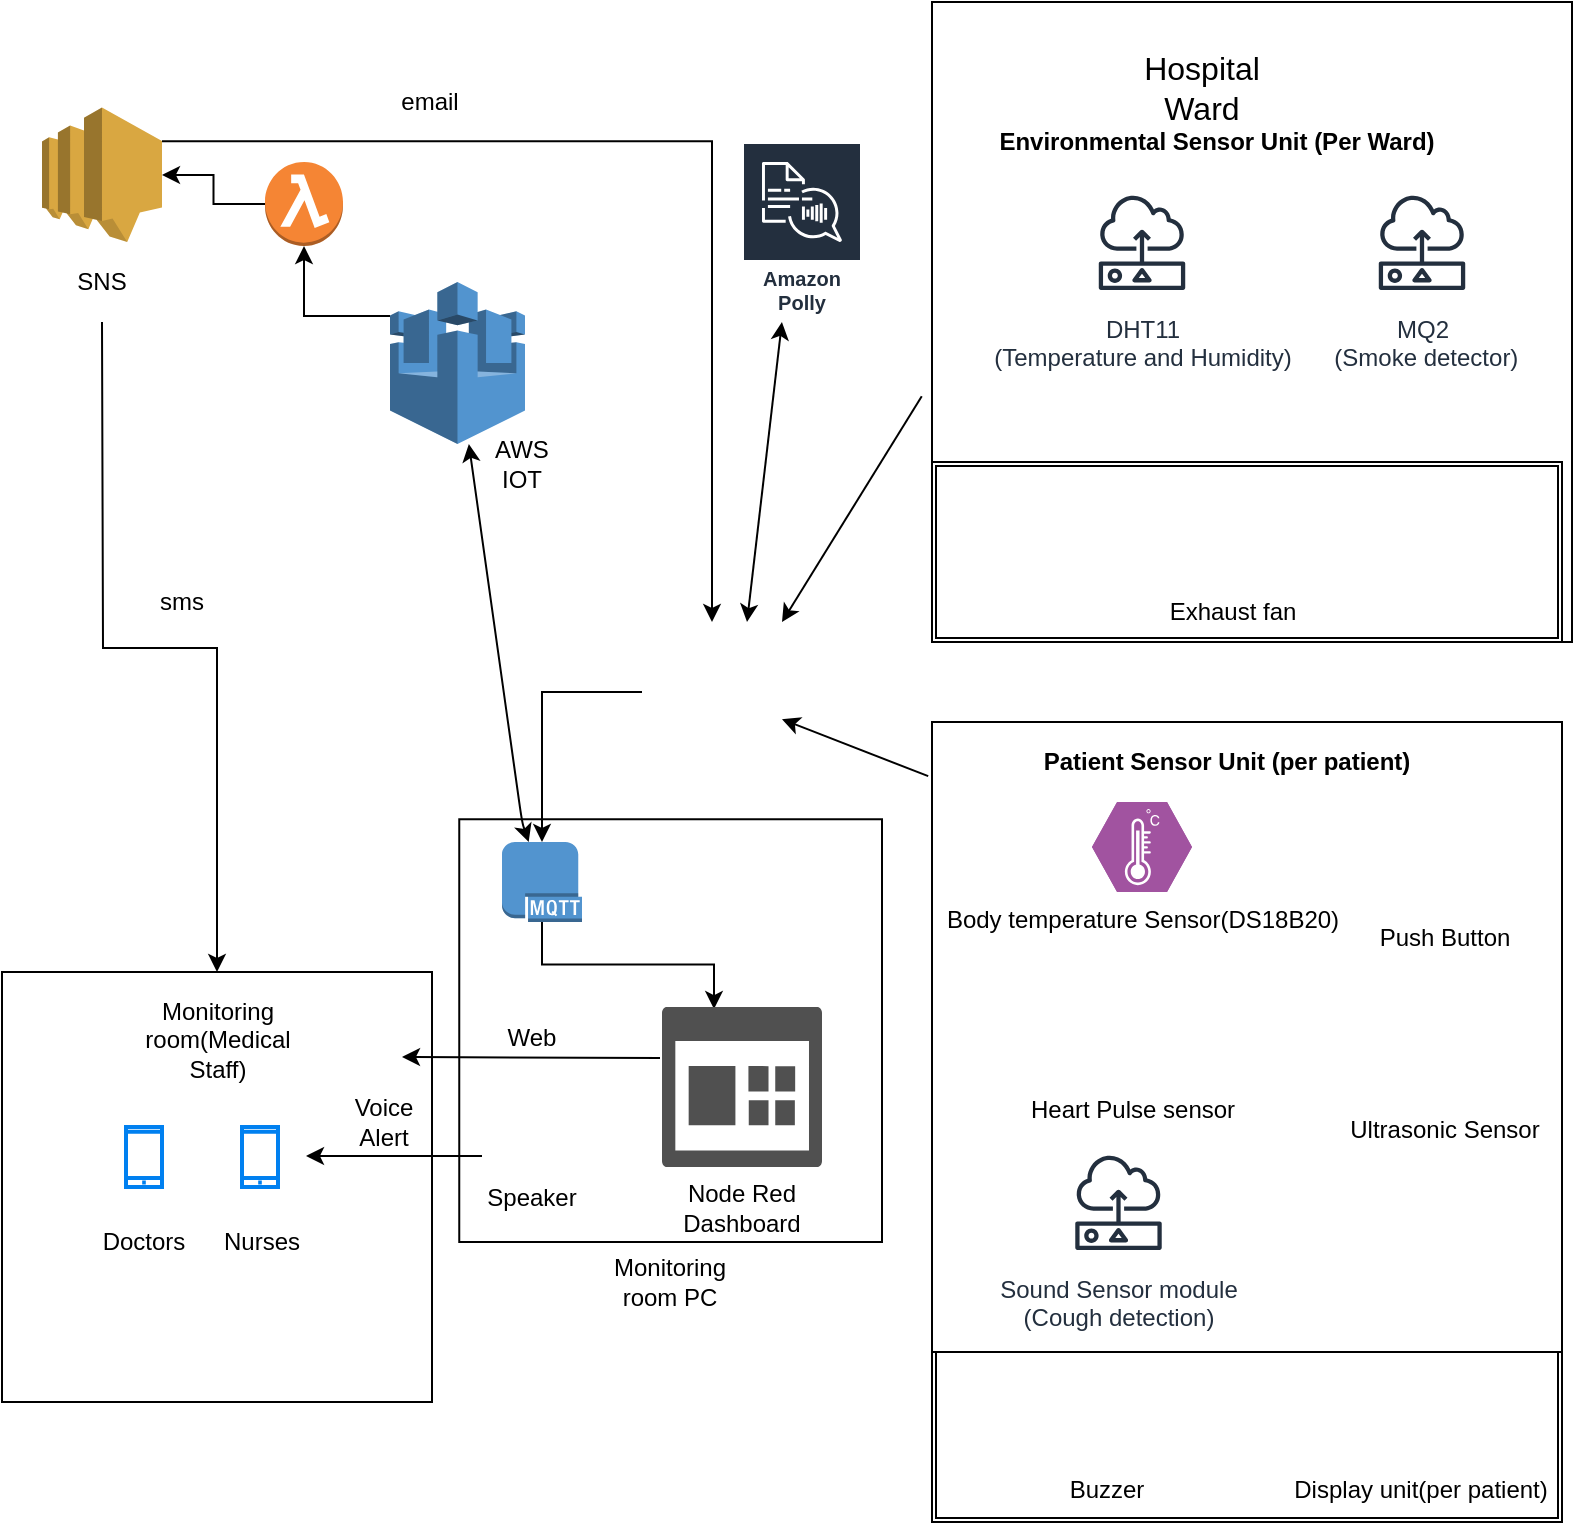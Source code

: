 <mxfile version="13.6.6" type="device"><diagram id="XfSwb2mFr6GQWnFpqz1I" name="Page-1"><mxGraphModel dx="1186" dy="715" grid="1" gridSize="10" guides="1" tooltips="1" connect="1" arrows="1" fold="1" page="1" pageScale="1" pageWidth="850" pageHeight="1100" math="0" shadow="0"><root><mxCell id="0"/><mxCell id="1" parent="0"/><mxCell id="04sG9LKpEZDFUy4vAUN4-1" value="" style="whiteSpace=wrap;html=1;aspect=fixed;" vertex="1" parent="1"><mxGeometry x="238.63" y="408.63" width="211.37" height="211.37" as="geometry"/></mxCell><mxCell id="mi8o4MVFujujMCuAvlgr-3" value="&lt;span style=&quot;color: rgba(0 , 0 , 0 , 0) ; font-family: monospace ; font-size: 0px&quot;&gt;%3CmxGraphModel%3E%3Croot%3E%3CmxCell%20id%3D%220%22%2F%3E%3CmxCell%20id%3D%221%22%20parent%3D%220%22%2F%3E%3CmxCell%20id%3D%222%22%20value%3D%22DHT11(Temperature%20and%20Humidity)%26lt%3Bbr%26gt%3B%26lt%3Bbr%26gt%3B%26lt%3Bspan%20style%3D%26quot%3Bcolor%3A%20rgba(0%20%2C%200%20%2C%200%20%2C%200)%20%3B%20font-family%3A%20monospace%20%3B%20font-size%3A%200px%26quot%3B%26gt%3B%253CmxGraphModel%253E%253Croot%253E%253CmxCell%2520id%253D%25220%2522%252F%253E%253CmxCell%2520id%253D%25221%2522%2520parent%253D%25220%2522%252F%253E%253CmxCell%2520id%253D%25222%2522%2520value%253D%2522DHT11(Temperature%2520and%2520Humidity)%2522%2520style%253D%2522outlineConnect%253D0%253BfontColor%253D%2523232F3E%253BgradientColor%253Dnone%253BstrokeColor%253D%2523232F3E%253BfillColor%253D%2523ffffff%253Bdashed%253D0%253BverticalLabelPosition%253Dbottom%253BverticalAlign%253Dtop%253Balign%253Dcenter%253Bhtml%253D1%253BfontSize%253D12%253BfontStyle%253D0%253Baspect%253Dfixed%253Bshape%253Dmxgraph.aws4.resourceIcon%253BresIcon%253Dmxgraph.aws4.sensor%253B%2522%2520vertex%253D%25221%2522%2520parent%253D%25221%2522%253E%253CmxGeometry%2520x%253D%2522530%2522%2520y%253D%252280%2522%2520width%253D%252260%2522%2520height%253D%252260%2522%2520as%253D%2522geometry%2522%252F%253E%253C%252FmxCell%253E%253C%252Froot%253E%253C%252FmxGraphModel%253E%26lt%3B%2Fspan%26gt%3B%22%20style%3D%22outlineConnect%3D0%3BfontColor%3D%23232F3E%3BgradientColor%3Dnone%3BstrokeColor%3D%23232F3E%3BfillColor%3D%23ffffff%3Bdashed%3D0%3BverticalLabelPosition%3Dbottom%3BverticalAlign%3Dtop%3Balign%3Dcenter%3Bhtml%3D1%3BfontSize%3D12%3BfontStyle%3D0%3Baspect%3Dfixed%3Bshape%3Dmxgraph.aws4.resourceIcon%3BresIcon%3Dmxgraph.aws4.sensor%3B%22%20vertex%3D%221%22%20parent%3D%221%22%3E%3CmxGeometry%20x%3D%22530%22%20y%3D%2280%22%20width%3D%2260%22%20height%3D%2260%22%20as%3D%22geometry%22%2F%3E%3C%2FmxCell%3E%3C%2Froot%3E%3C%2FmxGraphModel%3E&lt;/span&gt;" style="whiteSpace=wrap;html=1;aspect=fixed;" parent="1" vertex="1"><mxGeometry x="475" width="320" height="320" as="geometry"/></mxCell><mxCell id="gpGH8ShU2RX-AqMDyuwL-3" value="" style="shape=ext;double=1;rounded=0;whiteSpace=wrap;html=1;strokeWidth=1;" parent="1" vertex="1"><mxGeometry x="475" y="230" width="315" height="90" as="geometry"/></mxCell><mxCell id="9GIUnH-gIedLBlGgEpIJ-8" value="" style="shape=ext;double=1;rounded=0;whiteSpace=wrap;html=1;strokeWidth=1;" parent="1" vertex="1"><mxGeometry x="475" y="670" width="315" height="90" as="geometry"/></mxCell><mxCell id="mi8o4MVFujujMCuAvlgr-76" style="edgeStyle=orthogonalEdgeStyle;rounded=0;orthogonalLoop=1;jettySize=auto;html=1;exitX=0;exitY=0.5;exitDx=0;exitDy=0;" parent="1" source="mi8o4MVFujujMCuAvlgr-1" target="mi8o4MVFujujMCuAvlgr-15" edge="1"><mxGeometry relative="1" as="geometry"/></mxCell><mxCell id="mi8o4MVFujujMCuAvlgr-1" value="" style="shape=image;html=1;verticalAlign=top;verticalLabelPosition=bottom;labelBackgroundColor=#ffffff;imageAspect=0;aspect=fixed;image=https://cdn4.iconfinder.com/data/icons/logos-and-brands/512/272_Raspberry_Pi_logo-128.png" parent="1" vertex="1"><mxGeometry x="330" y="310" width="70" height="70" as="geometry"/></mxCell><mxCell id="mi8o4MVFujujMCuAvlgr-4" value="DHT11&lt;br&gt;(Temperature and Humidity)&lt;br&gt;&lt;br&gt;&lt;span style=&quot;color: rgba(0 , 0 , 0 , 0) ; font-family: monospace ; font-size: 0px&quot;&gt;%3CmxGraphModel%3E%3Croot%3E%3CmxCell%20id%3D%220%22%2F%3E%3CmxCell%20id%3D%221%22%20parent%3D%220%22%2F%3E%3CmxCell%20id%3D%222%22%20value%3D%22DHT11(Temperature%20and%20Humidity)%22%20style%3D%22outlineConnect%3D0%3BfontColor%3D%23232F3E%3BgradientColor%3Dnone%3BstrokeColor%3D%23232F3E%3BfillColor%3D%23ffffff%3Bdashed%3D0%3BverticalLabelPosition%3Dbottom%3BverticalAlign%3Dtop%3Balign%3Dcenter%3Bhtml%3D1%3BfontSize%3D12%3BfontStyle%3D0%3Baspect%3Dfixed%3Bshape%3Dmxgraph.aws4.resourceIcon%3BresIcon%3Dmxgraph.aws4.sensor%3B%22%20vertex%3D%221%22%20parent%3D%221%22%3E%3CmxGeometry%20x%3D%22530%22%20y%3D%2280%22%20width%3D%2260%22%20height%3D%2260%22%20as%3D%22geometry%22%2F%3E%3C%2FmxCell%3E%3C%2Froot%3E%3C%2FmxGraphModel%3E&lt;/span&gt;" style="outlineConnect=0;fontColor=#232F3E;gradientColor=none;strokeColor=#232F3E;fillColor=#ffffff;dashed=0;verticalLabelPosition=bottom;verticalAlign=top;align=center;html=1;fontSize=12;fontStyle=0;aspect=fixed;shape=mxgraph.aws4.resourceIcon;resIcon=mxgraph.aws4.sensor;" parent="1" vertex="1"><mxGeometry x="550" y="90" width="60" height="60" as="geometry"/></mxCell><mxCell id="mi8o4MVFujujMCuAvlgr-5" value="&lt;font style=&quot;font-size: 12px&quot;&gt;&lt;b&gt;Environmental Sensor Unit (Per Ward)&lt;/b&gt;&lt;/font&gt;" style="text;html=1;strokeColor=none;fillColor=none;align=center;verticalAlign=middle;whiteSpace=wrap;rounded=0;" parent="1" vertex="1"><mxGeometry x="500" y="60" width="235" height="20" as="geometry"/></mxCell><mxCell id="mi8o4MVFujujMCuAvlgr-6" value="MQ2&lt;br&gt;&amp;nbsp;(Smoke detector)" style="outlineConnect=0;fontColor=#232F3E;gradientColor=none;strokeColor=#232F3E;fillColor=#ffffff;dashed=0;verticalLabelPosition=bottom;verticalAlign=top;align=center;html=1;fontSize=12;fontStyle=0;aspect=fixed;shape=mxgraph.aws4.resourceIcon;resIcon=mxgraph.aws4.sensor;" parent="1" vertex="1"><mxGeometry x="690" y="90" width="60" height="60" as="geometry"/></mxCell><mxCell id="mi8o4MVFujujMCuAvlgr-7" value="&lt;span style=&quot;color: rgba(0 , 0 , 0 , 0) ; font-family: monospace ; font-size: 0px&quot;&gt;%3CmxGraphModel%3E%3Croot%3E%3CmxCell%20id%3D%220%22%2F%3E%3CmxCell%20id%3D%221%22%20parent%3D%220%22%2F%3E%3CmxCell%20id%3D%222%22%20value%3D%22DHT11(Temperature%20and%20Humidity)%26lt%3Bbr%26gt%3B%26lt%3Bbr%26gt%3B%26lt%3Bspan%20style%3D%26quot%3Bcolor%3A%20rgba(0%20%2C%200%20%2C%200%20%2C%200)%20%3B%20font-family%3A%20monospace%20%3B%20font-size%3A%200px%26quot%3B%26gt%3B%253CmxGraphModel%253E%253Croot%253E%253CmxCell%2520id%253D%25220%2522%252F%253E%253CmxCell%2520id%253D%25221%2522%2520parent%253D%25220%2522%252F%253E%253CmxCell%2520id%253D%25222%2522%2520value%253D%2522DHT11(Temperature%2520and%2520Humidity)%2522%2520style%253D%2522outlineConnect%253D0%253BfontColor%253D%2523232F3E%253BgradientColor%253Dnone%253BstrokeColor%253D%2523232F3E%253BfillColor%253D%2523ffffff%253Bdashed%253D0%253BverticalLabelPosition%253Dbottom%253BverticalAlign%253Dtop%253Balign%253Dcenter%253Bhtml%253D1%253BfontSize%253D12%253BfontStyle%253D0%253Baspect%253Dfixed%253Bshape%253Dmxgraph.aws4.resourceIcon%253BresIcon%253Dmxgraph.aws4.sensor%253B%2522%2520vertex%253D%25221%2522%2520parent%253D%25221%2522%253E%253CmxGeometry%2520x%253D%2522530%2522%2520y%253D%252280%2522%2520width%253D%252260%2522%2520height%253D%252260%2522%2520as%253D%2522geometry%2522%252F%253E%253C%252FmxCell%253E%253C%252Froot%253E%253C%252FmxGraphModel%253E%26lt%3B%2Fspan%26gt%3B%22%20style%3D%22outlineConnect%3D0%3BfontColor%3D%23232F3E%3BgradientColor%3Dnone%3BstrokeColor%3D%23232F3E%3BfillColor%3D%23ffffff%3Bdashed%3D0%3BverticalLabelPosition%3Dbottom%3BverticalAlign%3Dtop%3Balign%3Dcenter%3Bhtml%3D1%3BfontSize%3D12%3BfontStyle%3D0%3Baspect%3Dfixed%3Bshape%3Dmxgraph.aws4.resourceIcon%3BresIcon%3Dmxgraph.aws4.sensor%3B%22%20vertex%3D%221%22%20parent%3D%221%22%3E%3CmxGeometry%20x%3D%22530%22%20y%3D%2280%22%20width%3D%2260%22%20height%3D%2260%22%20as%3D%22geometry%22%2F%3E%3C%2FmxCell%3E%3C%2Froot%3E%3C%2FmxGraphModel%3E&lt;/span&gt;" style="whiteSpace=wrap;html=1;aspect=fixed;" parent="1" vertex="1"><mxGeometry x="475" y="360" width="315" height="315" as="geometry"/></mxCell><mxCell id="mi8o4MVFujujMCuAvlgr-11" value="&lt;b&gt;Patient Sensor Unit (per patient)&lt;/b&gt;" style="text;html=1;strokeColor=none;fillColor=none;align=center;verticalAlign=middle;whiteSpace=wrap;rounded=0;" parent="1" vertex="1"><mxGeometry x="515" y="370" width="215" height="20" as="geometry"/></mxCell><mxCell id="mi8o4MVFujujMCuAvlgr-12" value="Body temperature Sensor(DS18B20)" style="verticalLabelPosition=bottom;html=1;fillColor=#A153A0;strokeColor=#ffffff;verticalAlign=top;align=center;points=[[0,0.5,0],[0.125,0.25,0],[0.25,0,0],[0.5,0,0],[0.75,0,0],[0.875,0.25,0],[1,0.5,0],[0.875,0.75,0],[0.75,1,0],[0.5,1,0],[0.125,0.75,0]];pointerEvents=1;shape=mxgraph.cisco_safe.compositeIcon;bgIcon=mxgraph.cisco_safe.design.blank_device;resIcon=mxgraph.cisco_safe.design.sensor;" parent="1" vertex="1"><mxGeometry x="555" y="400" width="50" height="45" as="geometry"/></mxCell><mxCell id="mi8o4MVFujujMCuAvlgr-13" value="Heart Pulse sensor" style="shape=image;html=1;verticalAlign=top;verticalLabelPosition=bottom;labelBackgroundColor=#ffffff;imageAspect=0;aspect=fixed;image=https://cdn0.iconfinder.com/data/icons/tidee-health/24/015_006_cardiogram_heart_pulse_medicine-128.png" parent="1" vertex="1"><mxGeometry x="545" y="480" width="60" height="60" as="geometry"/></mxCell><mxCell id="mi8o4MVFujujMCuAvlgr-26" style="edgeStyle=orthogonalEdgeStyle;rounded=0;orthogonalLoop=1;jettySize=auto;html=1;exitX=0.5;exitY=1;exitDx=0;exitDy=0;exitPerimeter=0;entryX=0.325;entryY=0.013;entryDx=0;entryDy=0;entryPerimeter=0;" parent="1" source="mi8o4MVFujujMCuAvlgr-15" target="mi8o4MVFujujMCuAvlgr-16" edge="1"><mxGeometry relative="1" as="geometry"><mxPoint x="260" y="480" as="targetPoint"/></mxGeometry></mxCell><mxCell id="mi8o4MVFujujMCuAvlgr-15" value="" style="outlineConnect=0;dashed=0;verticalLabelPosition=bottom;verticalAlign=top;align=center;html=1;shape=mxgraph.aws3.mqtt_protocol;fillColor=#5294CF;gradientColor=none;" parent="1" vertex="1"><mxGeometry x="260" y="420" width="40" height="40" as="geometry"/></mxCell><mxCell id="mi8o4MVFujujMCuAvlgr-16" value="" style="pointerEvents=1;shadow=0;dashed=0;html=1;strokeColor=none;labelPosition=center;verticalLabelPosition=bottom;verticalAlign=top;align=center;fillColor=#505050;shape=mxgraph.mscae.intune.dashboard" parent="1" vertex="1"><mxGeometry x="340" y="502.5" width="80" height="80" as="geometry"/></mxCell><mxCell id="mi8o4MVFujujMCuAvlgr-18" value="Node Red Dashboard&lt;br&gt;" style="text;html=1;strokeColor=none;fillColor=none;align=center;verticalAlign=middle;whiteSpace=wrap;rounded=0;" parent="1" vertex="1"><mxGeometry x="360" y="592.5" width="40" height="20" as="geometry"/></mxCell><mxCell id="mi8o4MVFujujMCuAvlgr-21" value="" style="endArrow=classic;html=1;exitX=-0.016;exitY=0.616;exitDx=0;exitDy=0;exitPerimeter=0;entryX=1;entryY=0;entryDx=0;entryDy=0;" parent="1" source="mi8o4MVFujujMCuAvlgr-3" target="mi8o4MVFujujMCuAvlgr-1" edge="1"><mxGeometry width="50" height="50" relative="1" as="geometry"><mxPoint x="400" y="360" as="sourcePoint"/><mxPoint x="400" y="300" as="targetPoint"/></mxGeometry></mxCell><mxCell id="mi8o4MVFujujMCuAvlgr-22" value="" style="endArrow=classic;html=1;exitX=-0.006;exitY=0.086;exitDx=0;exitDy=0;exitPerimeter=0;" parent="1" source="mi8o4MVFujujMCuAvlgr-7" edge="1" target="mi8o4MVFujujMCuAvlgr-1"><mxGeometry width="50" height="50" relative="1" as="geometry"><mxPoint x="455.04" y="230.96" as="sourcePoint"/><mxPoint x="391" y="380" as="targetPoint"/></mxGeometry></mxCell><mxCell id="mi8o4MVFujujMCuAvlgr-28" value="Sound Sensor module&lt;br&gt;(Cough detection)" style="outlineConnect=0;fontColor=#232F3E;gradientColor=none;strokeColor=#232F3E;fillColor=#ffffff;dashed=0;verticalLabelPosition=bottom;verticalAlign=top;align=center;html=1;fontSize=12;fontStyle=0;aspect=fixed;shape=mxgraph.aws4.resourceIcon;resIcon=mxgraph.aws4.sensor;" parent="1" vertex="1"><mxGeometry x="538.25" y="570" width="60" height="60" as="geometry"/></mxCell><mxCell id="mi8o4MVFujujMCuAvlgr-32" value="" style="endArrow=classic;startArrow=classic;html=1;" parent="1" source="mi8o4MVFujujMCuAvlgr-15" target="mi8o4MVFujujMCuAvlgr-33" edge="1"><mxGeometry width="50" height="50" relative="1" as="geometry"><mxPoint x="210" y="280" as="sourcePoint"/><mxPoint x="238" y="210" as="targetPoint"/><Array as="points"><mxPoint x="270" y="410"/></Array></mxGeometry></mxCell><mxCell id="mi8o4MVFujujMCuAvlgr-39" style="edgeStyle=orthogonalEdgeStyle;rounded=0;orthogonalLoop=1;jettySize=auto;html=1;exitX=0;exitY=0.21;exitDx=0;exitDy=0;exitPerimeter=0;" parent="1" source="mi8o4MVFujujMCuAvlgr-33" target="mi8o4MVFujujMCuAvlgr-34" edge="1"><mxGeometry relative="1" as="geometry"/></mxCell><mxCell id="mi8o4MVFujujMCuAvlgr-33" value="" style="outlineConnect=0;dashed=0;verticalLabelPosition=bottom;verticalAlign=top;align=center;html=1;shape=mxgraph.aws3.aws_iot;fillColor=#5294CF;gradientColor=none;" parent="1" vertex="1"><mxGeometry x="204" y="140" width="67.5" height="81" as="geometry"/></mxCell><mxCell id="mi8o4MVFujujMCuAvlgr-46" style="edgeStyle=orthogonalEdgeStyle;rounded=0;orthogonalLoop=1;jettySize=auto;html=1;" parent="1" source="mi8o4MVFujujMCuAvlgr-34" target="mi8o4MVFujujMCuAvlgr-47" edge="1"><mxGeometry relative="1" as="geometry"><mxPoint x="80" y="91" as="targetPoint"/></mxGeometry></mxCell><mxCell id="mi8o4MVFujujMCuAvlgr-34" value="" style="outlineConnect=0;dashed=0;verticalLabelPosition=bottom;verticalAlign=top;align=center;html=1;shape=mxgraph.aws3.lambda_function;fillColor=#F58534;gradientColor=none;" parent="1" vertex="1"><mxGeometry x="141.5" y="80" width="39" height="42" as="geometry"/></mxCell><mxCell id="mi8o4MVFujujMCuAvlgr-77" style="edgeStyle=orthogonalEdgeStyle;rounded=0;orthogonalLoop=1;jettySize=auto;html=1;exitX=1;exitY=0.25;exitDx=0;exitDy=0;exitPerimeter=0;entryX=0.5;entryY=0;entryDx=0;entryDy=0;" parent="1" source="mi8o4MVFujujMCuAvlgr-47" target="mi8o4MVFujujMCuAvlgr-1" edge="1"><mxGeometry relative="1" as="geometry"/></mxCell><mxCell id="mi8o4MVFujujMCuAvlgr-47" value="" style="outlineConnect=0;dashed=0;verticalLabelPosition=bottom;verticalAlign=top;align=center;html=1;shape=mxgraph.aws3.sns;fillColor=#D9A741;gradientColor=none;" parent="1" vertex="1"><mxGeometry x="30" y="52.75" width="60" height="67.25" as="geometry"/></mxCell><mxCell id="mi8o4MVFujujMCuAvlgr-48" value="AWS IOT&lt;br&gt;" style="text;html=1;strokeColor=none;fillColor=none;align=center;verticalAlign=middle;whiteSpace=wrap;rounded=0;" parent="1" vertex="1"><mxGeometry x="250" y="221" width="40" height="20" as="geometry"/></mxCell><mxCell id="mi8o4MVFujujMCuAvlgr-51" style="edgeStyle=orthogonalEdgeStyle;rounded=0;orthogonalLoop=1;jettySize=auto;html=1;" parent="1" target="mi8o4MVFujujMCuAvlgr-53" edge="1"><mxGeometry relative="1" as="geometry"><mxPoint x="59.5" y="475" as="targetPoint"/><mxPoint x="60" y="160" as="sourcePoint"/></mxGeometry></mxCell><mxCell id="mi8o4MVFujujMCuAvlgr-50" value="SNS" style="text;html=1;strokeColor=none;fillColor=none;align=center;verticalAlign=middle;whiteSpace=wrap;rounded=0;" parent="1" vertex="1"><mxGeometry x="40" y="130" width="40" height="20" as="geometry"/></mxCell><mxCell id="mi8o4MVFujujMCuAvlgr-53" value="" style="whiteSpace=wrap;html=1;aspect=fixed;" parent="1" vertex="1"><mxGeometry x="10" y="485" width="215" height="215" as="geometry"/></mxCell><mxCell id="mi8o4MVFujujMCuAvlgr-54" value="Monitoring room(Medical Staff)" style="text;html=1;strokeColor=none;fillColor=none;align=center;verticalAlign=middle;whiteSpace=wrap;rounded=0;" parent="1" vertex="1"><mxGeometry x="97.5" y="508.5" width="40" height="20" as="geometry"/></mxCell><mxCell id="mi8o4MVFujujMCuAvlgr-55" value="" style="html=1;verticalLabelPosition=bottom;align=center;labelBackgroundColor=#ffffff;verticalAlign=top;strokeWidth=2;strokeColor=#0080F0;shadow=0;dashed=0;shape=mxgraph.ios7.icons.smartphone;" parent="1" vertex="1"><mxGeometry x="72" y="562.5" width="18" height="30" as="geometry"/></mxCell><mxCell id="mi8o4MVFujujMCuAvlgr-56" value="" style="html=1;verticalLabelPosition=bottom;align=center;labelBackgroundColor=#ffffff;verticalAlign=top;strokeWidth=2;strokeColor=#0080F0;shadow=0;dashed=0;shape=mxgraph.ios7.icons.smartphone;" parent="1" vertex="1"><mxGeometry x="130" y="562.5" width="18" height="30" as="geometry"/></mxCell><mxCell id="mi8o4MVFujujMCuAvlgr-57" value="Doctors" style="text;html=1;strokeColor=none;fillColor=none;align=center;verticalAlign=middle;whiteSpace=wrap;rounded=0;" parent="1" vertex="1"><mxGeometry x="61" y="610" width="40" height="20" as="geometry"/></mxCell><mxCell id="mi8o4MVFujujMCuAvlgr-58" value="Nurses" style="text;html=1;strokeColor=none;fillColor=none;align=center;verticalAlign=middle;whiteSpace=wrap;rounded=0;" parent="1" vertex="1"><mxGeometry x="120" y="610" width="40" height="20" as="geometry"/></mxCell><mxCell id="mi8o4MVFujujMCuAvlgr-61" value="sms" style="text;html=1;strokeColor=none;fillColor=none;align=center;verticalAlign=middle;whiteSpace=wrap;rounded=0;" parent="1" vertex="1"><mxGeometry x="80" y="290" width="40" height="20" as="geometry"/></mxCell><mxCell id="mi8o4MVFujujMCuAvlgr-67" value="Web" style="text;html=1;strokeColor=none;fillColor=none;align=center;verticalAlign=middle;whiteSpace=wrap;rounded=0;" parent="1" vertex="1"><mxGeometry x="255" y="507.5" width="40" height="20" as="geometry"/></mxCell><mxCell id="mi8o4MVFujujMCuAvlgr-69" value="email" style="text;html=1;strokeColor=none;fillColor=none;align=center;verticalAlign=middle;whiteSpace=wrap;rounded=0;" parent="1" vertex="1"><mxGeometry x="204" y="40" width="40" height="20" as="geometry"/></mxCell><mxCell id="mi8o4MVFujujMCuAvlgr-70" value="" style="endArrow=classic;html=1;" parent="1" edge="1"><mxGeometry width="50" height="50" relative="1" as="geometry"><mxPoint x="250" y="577" as="sourcePoint"/><mxPoint x="162" y="577" as="targetPoint"/><Array as="points"><mxPoint x="250" y="577.5"/><mxPoint x="162" y="577"/></Array></mxGeometry></mxCell><mxCell id="mi8o4MVFujujMCuAvlgr-74" value="Push Button" style="shape=image;html=1;verticalAlign=top;verticalLabelPosition=bottom;labelBackgroundColor=#ffffff;imageAspect=0;aspect=fixed;image=https://cdn0.iconfinder.com/data/icons/emoji-3-5/64/hand_press_button-128.png" parent="1" vertex="1"><mxGeometry x="700" y="391.25" width="62.5" height="62.5" as="geometry"/></mxCell><mxCell id="mi8o4MVFujujMCuAvlgr-75" value="Display unit(per patient)" style="shape=image;html=1;verticalAlign=top;verticalLabelPosition=bottom;labelBackgroundColor=#ffffff;imageAspect=0;aspect=fixed;image=https://cdn3.iconfinder.com/data/icons/linecons-free-vector-icons-pack/32/display-128.png" parent="1" vertex="1"><mxGeometry x="693.75" y="680" width="50" height="50" as="geometry"/></mxCell><mxCell id="mi8o4MVFujujMCuAvlgr-84" value="Speaker" style="text;html=1;strokeColor=none;fillColor=none;align=center;verticalAlign=middle;whiteSpace=wrap;rounded=0;" parent="1" vertex="1"><mxGeometry x="255" y="587.5" width="40" height="20" as="geometry"/></mxCell><mxCell id="mi8o4MVFujujMCuAvlgr-87" value="&lt;font style=&quot;font-size: 16px&quot;&gt;Hospital Ward&lt;/font&gt;" style="text;html=1;strokeColor=none;fillColor=none;align=center;verticalAlign=middle;whiteSpace=wrap;rounded=0;" parent="1" vertex="1"><mxGeometry x="590" y="32.75" width="40" height="20" as="geometry"/></mxCell><mxCell id="gpGH8ShU2RX-AqMDyuwL-1" value="Exhaust fan" style="shape=image;html=1;verticalAlign=top;verticalLabelPosition=bottom;labelBackgroundColor=#ffffff;imageAspect=0;aspect=fixed;image=https://cdn3.iconfinder.com/data/icons/electronic-devices-vol-1-1/36/Blower_electric_exhaust_fan_ventilator_hardware_cooler-128.png" parent="1" vertex="1"><mxGeometry x="600" y="241" width="50" height="50" as="geometry"/></mxCell><mxCell id="hsBwl4OCherJyGkAH3oc-1" value="" style="shape=image;html=1;verticalAlign=top;verticalLabelPosition=bottom;labelBackgroundColor=#ffffff;imageAspect=0;aspect=fixed;image=https://cdn2.iconfinder.com/data/icons/atrous/512/speaker_volume-128.png" parent="1" vertex="1"><mxGeometry x="250" y="537.5" width="50" height="50" as="geometry"/></mxCell><mxCell id="hsBwl4OCherJyGkAH3oc-4" value="Ultrasonic Sensor" style="shape=image;html=1;verticalAlign=top;verticalLabelPosition=bottom;labelBackgroundColor=#ffffff;imageAspect=0;aspect=fixed;image=https://cdn4.iconfinder.com/data/icons/photographer-7/128/light-meter-measurement-sensor-device-128.png" parent="1" vertex="1"><mxGeometry x="700" y="488.5" width="61.75" height="61.75" as="geometry"/></mxCell><mxCell id="hsBwl4OCherJyGkAH3oc-5" value="Buzzer&lt;br&gt;" style="shape=image;html=1;verticalAlign=top;verticalLabelPosition=bottom;labelBackgroundColor=#ffffff;imageAspect=0;aspect=fixed;image=https://cdn0.iconfinder.com/data/icons/web-user-interface-10/512/941-03-128.png" parent="1" vertex="1"><mxGeometry x="538.25" y="682" width="48" height="48" as="geometry"/></mxCell><mxCell id="Y9WdOL5awt6GFsyH32A1-1" value="Amazon Polly" style="outlineConnect=0;fontColor=#232F3E;gradientColor=none;strokeColor=#ffffff;fillColor=#232F3E;dashed=0;verticalLabelPosition=middle;verticalAlign=bottom;align=center;html=1;whiteSpace=wrap;fontSize=10;fontStyle=1;spacing=3;shape=mxgraph.aws4.productIcon;prIcon=mxgraph.aws4.polly;" parent="1" vertex="1"><mxGeometry x="380" y="70" width="60" height="90" as="geometry"/></mxCell><mxCell id="Y9WdOL5awt6GFsyH32A1-4" value="" style="endArrow=classic;startArrow=classic;html=1;entryX=0.333;entryY=1;entryDx=0;entryDy=0;entryPerimeter=0;exitX=0.75;exitY=0;exitDx=0;exitDy=0;" parent="1" source="mi8o4MVFujujMCuAvlgr-1" target="Y9WdOL5awt6GFsyH32A1-1" edge="1"><mxGeometry width="50" height="50" relative="1" as="geometry"><mxPoint x="375" y="300" as="sourcePoint"/><mxPoint x="425" y="250" as="targetPoint"/></mxGeometry></mxCell><mxCell id="04sG9LKpEZDFUy4vAUN4-4" value="Monitoring room PC" style="text;html=1;strokeColor=none;fillColor=none;align=center;verticalAlign=middle;whiteSpace=wrap;rounded=0;" vertex="1" parent="1"><mxGeometry x="324.32" y="630" width="40" height="20" as="geometry"/></mxCell><mxCell id="04sG9LKpEZDFUy4vAUN4-10" value="Voice Alert" style="text;html=1;strokeColor=none;fillColor=none;align=center;verticalAlign=middle;whiteSpace=wrap;rounded=0;" vertex="1" parent="1"><mxGeometry x="180.5" y="550" width="40" height="20" as="geometry"/></mxCell><mxCell id="04sG9LKpEZDFUy4vAUN4-15" value="" style="endArrow=classic;html=1;" edge="1" parent="1"><mxGeometry width="50" height="50" relative="1" as="geometry"><mxPoint x="339" y="528" as="sourcePoint"/><mxPoint x="210" y="527.5" as="targetPoint"/></mxGeometry></mxCell></root></mxGraphModel></diagram></mxfile>